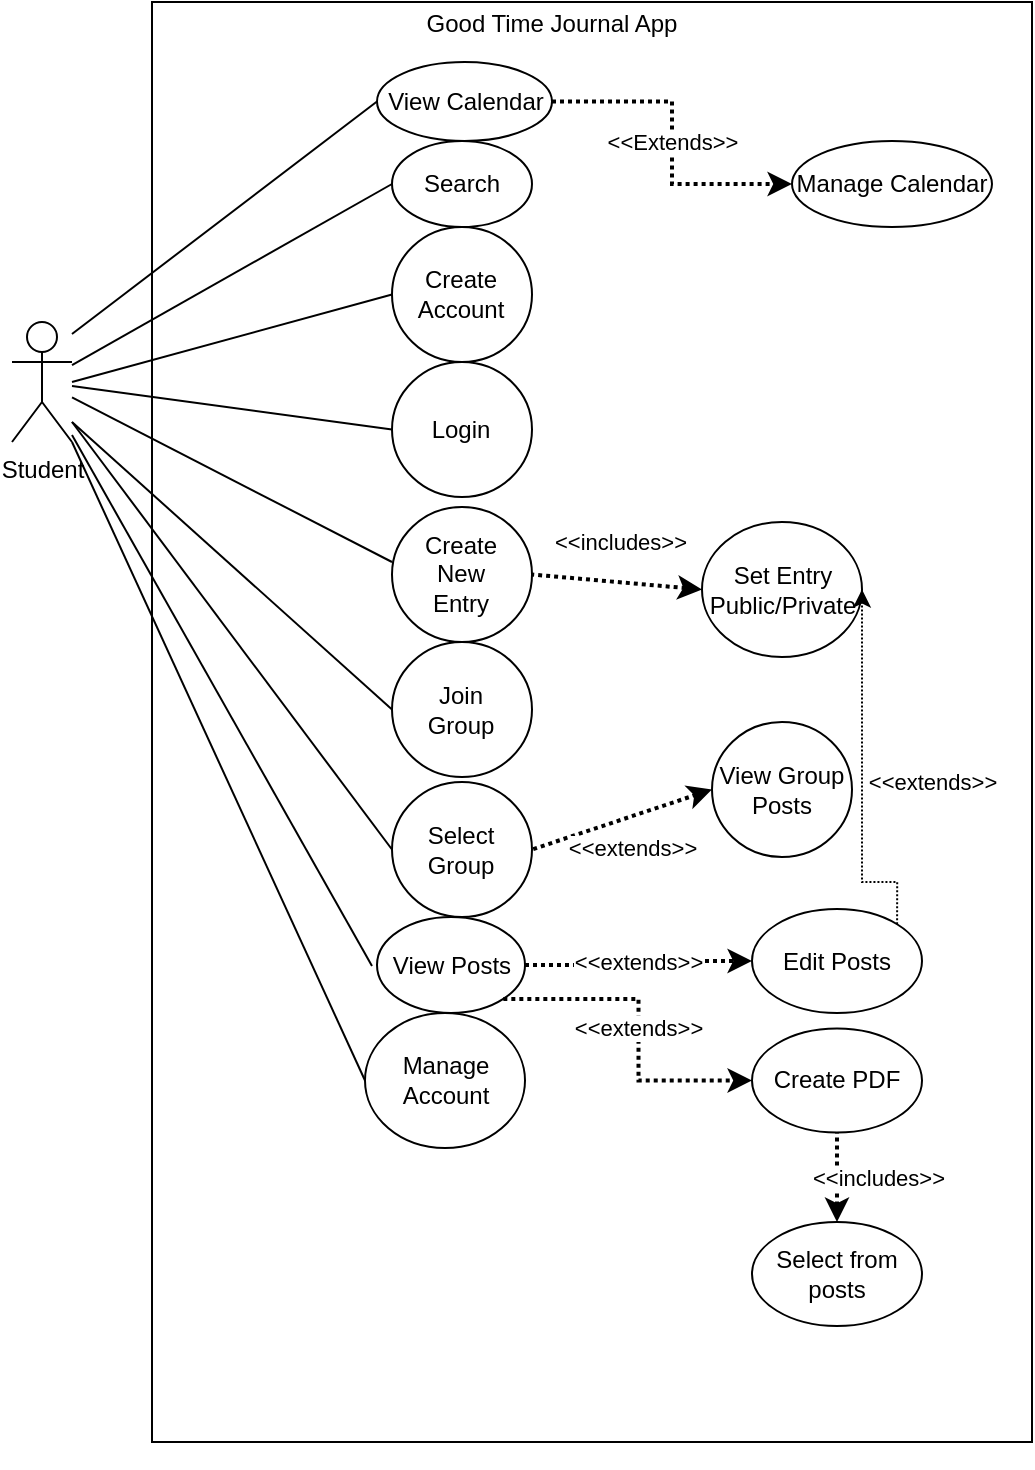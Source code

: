 <mxfile version="15.2.1" type="github">
  <diagram id="fqCkSu9vm9ViEe0apabM" name="Page-1">
    <mxGraphModel dx="1422" dy="794" grid="1" gridSize="10" guides="1" tooltips="1" connect="1" arrows="1" fold="1" page="1" pageScale="1" pageWidth="850" pageHeight="1100" math="0" shadow="0">
      <root>
        <mxCell id="0" />
        <mxCell id="1" parent="0" />
        <mxCell id="0rzklVT4OKaPTHBkq0-C-35" value="" style="group;movable=0;" parent="1" vertex="1" connectable="0">
          <mxGeometry x="350" y="100" width="290" height="632.81" as="geometry" />
        </mxCell>
        <mxCell id="0rzklVT4OKaPTHBkq0-C-66" value="" style="group;movable=0;" parent="0rzklVT4OKaPTHBkq0-C-35" vertex="1" connectable="0">
          <mxGeometry x="-150" y="-100" width="440" height="732.81" as="geometry" />
        </mxCell>
        <mxCell id="0rzklVT4OKaPTHBkq0-C-1" value="" style="rounded=0;whiteSpace=wrap;html=1;expand=0;editable=0;" parent="0rzklVT4OKaPTHBkq0-C-66" vertex="1">
          <mxGeometry width="440" height="720" as="geometry" />
        </mxCell>
        <mxCell id="0rzklVT4OKaPTHBkq0-C-65" value="Good Time Journal App" style="text;html=1;strokeColor=none;fillColor=none;align=center;verticalAlign=middle;whiteSpace=wrap;rounded=0;" parent="0rzklVT4OKaPTHBkq0-C-66" vertex="1">
          <mxGeometry x="130" width="140" height="22.5" as="geometry" />
        </mxCell>
        <mxCell id="0rzklVT4OKaPTHBkq0-C-53" value="&amp;lt;&amp;lt;includes&amp;gt;&amp;gt;" style="endArrow=none;html=1;strokeWidth=2;startArrow=classic;startFill=1;entryX=1;entryY=0.5;entryDx=0;entryDy=0;exitX=0;exitY=0.5;exitDx=0;exitDy=0;dashed=1;dashPattern=1 1;" parent="0rzklVT4OKaPTHBkq0-C-66" source="0rzklVT4OKaPTHBkq0-C-45" target="0rzklVT4OKaPTHBkq0-C-42" edge="1">
          <mxGeometry y="-20" width="50" height="50" relative="1" as="geometry">
            <mxPoint x="320" y="393.75" as="sourcePoint" />
            <mxPoint x="370" y="337.5" as="targetPoint" />
            <Array as="points" />
            <mxPoint as="offset" />
          </mxGeometry>
        </mxCell>
        <mxCell id="0rzklVT4OKaPTHBkq0-C-54" value="" style="group" parent="0rzklVT4OKaPTHBkq0-C-66" vertex="1" connectable="0">
          <mxGeometry x="120" y="320" width="70" height="67.5" as="geometry" />
        </mxCell>
        <mxCell id="0rzklVT4OKaPTHBkq0-C-55" value="" style="ellipse;whiteSpace=wrap;html=1;" parent="0rzklVT4OKaPTHBkq0-C-54" vertex="1">
          <mxGeometry width="70" height="67.5" as="geometry" />
        </mxCell>
        <mxCell id="0rzklVT4OKaPTHBkq0-C-56" value="Join Group" style="text;html=1;strokeColor=none;fillColor=none;align=center;verticalAlign=middle;whiteSpace=wrap;rounded=0;" parent="0rzklVT4OKaPTHBkq0-C-54" vertex="1">
          <mxGeometry x="23.333" y="25.312" width="23.333" height="16.875" as="geometry" />
        </mxCell>
        <mxCell id="0rzklVT4OKaPTHBkq0-C-89" value="&amp;lt;&amp;lt;extends&amp;gt;&amp;gt;" style="endArrow=none;html=1;strokeWidth=2;startArrow=classic;startFill=1;dashed=1;dashPattern=1 1;entryX=1;entryY=0.5;entryDx=0;entryDy=0;exitX=0;exitY=0.5;exitDx=0;exitDy=0;" parent="0rzklVT4OKaPTHBkq0-C-66" source="0rzklVT4OKaPTHBkq0-C-58" target="0rzklVT4OKaPTHBkq0-C-75" edge="1">
          <mxGeometry x="-0.006" y="15" width="50" height="50" relative="1" as="geometry">
            <mxPoint x="520" y="480" as="sourcePoint" />
            <mxPoint x="230" y="381.094" as="targetPoint" />
            <Array as="points" />
            <mxPoint as="offset" />
          </mxGeometry>
        </mxCell>
        <mxCell id="-kTuXStXJfN16XEMPzo_-2" value="Manage Account" style="ellipse;whiteSpace=wrap;html=1;" parent="0rzklVT4OKaPTHBkq0-C-66" vertex="1">
          <mxGeometry x="106.5" y="505.5" width="80" height="67.5" as="geometry" />
        </mxCell>
        <mxCell id="0rzklVT4OKaPTHBkq0-C-74" value="" style="group" parent="0rzklVT4OKaPTHBkq0-C-66" vertex="1" connectable="0">
          <mxGeometry x="120" y="390" width="70" height="67.5" as="geometry" />
        </mxCell>
        <mxCell id="0rzklVT4OKaPTHBkq0-C-75" value="" style="ellipse;whiteSpace=wrap;html=1;" parent="0rzklVT4OKaPTHBkq0-C-74" vertex="1">
          <mxGeometry width="70" height="67.5" as="geometry" />
        </mxCell>
        <mxCell id="0rzklVT4OKaPTHBkq0-C-76" value="Select Group" style="text;html=1;strokeColor=none;fillColor=none;align=center;verticalAlign=middle;whiteSpace=wrap;rounded=0;" parent="0rzklVT4OKaPTHBkq0-C-74" vertex="1">
          <mxGeometry x="23.333" y="25.312" width="23.333" height="16.875" as="geometry" />
        </mxCell>
        <mxCell id="0rzklVT4OKaPTHBkq0-C-41" value="" style="group" parent="0rzklVT4OKaPTHBkq0-C-66" vertex="1" connectable="0">
          <mxGeometry x="120" y="252.5" width="70" height="67.5" as="geometry" />
        </mxCell>
        <mxCell id="0rzklVT4OKaPTHBkq0-C-42" value="" style="ellipse;whiteSpace=wrap;html=1;" parent="0rzklVT4OKaPTHBkq0-C-41" vertex="1">
          <mxGeometry width="70" height="67.5" as="geometry" />
        </mxCell>
        <mxCell id="0rzklVT4OKaPTHBkq0-C-43" value="Create New Entry" style="text;html=1;strokeColor=none;fillColor=none;align=center;verticalAlign=middle;whiteSpace=wrap;rounded=0;" parent="0rzklVT4OKaPTHBkq0-C-41" vertex="1">
          <mxGeometry x="23.333" y="25.312" width="23.333" height="16.875" as="geometry" />
        </mxCell>
        <mxCell id="0rzklVT4OKaPTHBkq0-C-38" value="" style="group" parent="0rzklVT4OKaPTHBkq0-C-66" vertex="1" connectable="0">
          <mxGeometry x="120" y="180" width="70" height="67.5" as="geometry" />
        </mxCell>
        <mxCell id="0rzklVT4OKaPTHBkq0-C-39" value="" style="ellipse;whiteSpace=wrap;html=1;" parent="0rzklVT4OKaPTHBkq0-C-38" vertex="1">
          <mxGeometry width="70" height="67.5" as="geometry" />
        </mxCell>
        <mxCell id="0rzklVT4OKaPTHBkq0-C-40" value="&lt;div&gt;Login&lt;/div&gt;" style="text;html=1;strokeColor=none;fillColor=none;align=center;verticalAlign=middle;whiteSpace=wrap;rounded=0;" parent="0rzklVT4OKaPTHBkq0-C-38" vertex="1">
          <mxGeometry x="23.333" y="25.312" width="23.333" height="16.875" as="geometry" />
        </mxCell>
        <mxCell id="0rzklVT4OKaPTHBkq0-C-44" value="" style="group" parent="0rzklVT4OKaPTHBkq0-C-66" vertex="1" connectable="0">
          <mxGeometry x="275" y="260" width="80" height="67.5" as="geometry" />
        </mxCell>
        <mxCell id="0rzklVT4OKaPTHBkq0-C-45" value="" style="ellipse;whiteSpace=wrap;html=1;" parent="0rzklVT4OKaPTHBkq0-C-44" vertex="1">
          <mxGeometry width="80" height="67.5" as="geometry" />
        </mxCell>
        <mxCell id="0rzklVT4OKaPTHBkq0-C-46" value="&lt;div&gt;Set Entry Public/Private&lt;/div&gt;" style="text;html=1;strokeColor=none;fillColor=none;align=center;verticalAlign=middle;whiteSpace=wrap;rounded=0;" parent="0rzklVT4OKaPTHBkq0-C-44" vertex="1">
          <mxGeometry x="26.667" y="25.312" width="26.667" height="16.875" as="geometry" />
        </mxCell>
        <mxCell id="0rzklVT4OKaPTHBkq0-C-67" value="" style="group" parent="0rzklVT4OKaPTHBkq0-C-66" vertex="1" connectable="0">
          <mxGeometry x="120" y="112.5" width="70" height="67.5" as="geometry" />
        </mxCell>
        <mxCell id="0rzklVT4OKaPTHBkq0-C-68" value="" style="ellipse;whiteSpace=wrap;html=1;" parent="0rzklVT4OKaPTHBkq0-C-67" vertex="1">
          <mxGeometry width="70" height="67.5" as="geometry" />
        </mxCell>
        <mxCell id="0rzklVT4OKaPTHBkq0-C-69" value="Create Account" style="text;html=1;strokeColor=none;fillColor=none;align=center;verticalAlign=middle;whiteSpace=wrap;rounded=0;" parent="0rzklVT4OKaPTHBkq0-C-67" vertex="1">
          <mxGeometry x="23.333" y="25.312" width="23.333" height="16.875" as="geometry" />
        </mxCell>
        <mxCell id="-kTuXStXJfN16XEMPzo_-14" value="Search" style="ellipse;whiteSpace=wrap;html=1;" parent="0rzklVT4OKaPTHBkq0-C-66" vertex="1">
          <mxGeometry x="120" y="69.5" width="70" height="43" as="geometry" />
        </mxCell>
        <mxCell id="-kTuXStXJfN16XEMPzo_-15" value="View Calendar" style="ellipse;whiteSpace=wrap;html=1;" parent="0rzklVT4OKaPTHBkq0-C-66" vertex="1">
          <mxGeometry x="112.5" y="30" width="87.5" height="39.5" as="geometry" />
        </mxCell>
        <mxCell id="-kTuXStXJfN16XEMPzo_-20" value="&amp;lt;&amp;lt;Extends&amp;gt;&amp;gt;" style="edgeStyle=orthogonalEdgeStyle;rounded=0;orthogonalLoop=1;jettySize=auto;html=1;dashed=1;dashPattern=1 1;endArrow=classic;endFill=1;strokeColor=#000000;strokeWidth=2;entryX=0;entryY=0.5;entryDx=0;entryDy=0;exitX=1;exitY=0.5;exitDx=0;exitDy=0;" parent="0rzklVT4OKaPTHBkq0-C-66" source="-kTuXStXJfN16XEMPzo_-15" target="-kTuXStXJfN16XEMPzo_-16" edge="1">
          <mxGeometry relative="1" as="geometry">
            <mxPoint x="500" y="270" as="sourcePoint" />
          </mxGeometry>
        </mxCell>
        <mxCell id="-kTuXStXJfN16XEMPzo_-16" value="Manage Calendar" style="ellipse;whiteSpace=wrap;html=1;" parent="0rzklVT4OKaPTHBkq0-C-66" vertex="1">
          <mxGeometry x="320" y="69.5" width="100" height="43" as="geometry" />
        </mxCell>
        <mxCell id="0rzklVT4OKaPTHBkq0-C-58" value="View Group Posts" style="ellipse;whiteSpace=wrap;html=1;" parent="0rzklVT4OKaPTHBkq0-C-66" vertex="1">
          <mxGeometry x="280" y="360" width="70" height="67.5" as="geometry" />
        </mxCell>
        <mxCell id="-kTuXStXJfN16XEMPzo_-21" value="View Posts" style="ellipse;whiteSpace=wrap;html=1;" parent="0rzklVT4OKaPTHBkq0-C-66" vertex="1">
          <mxGeometry x="112.5" y="457.5" width="74" height="48" as="geometry" />
        </mxCell>
        <mxCell id="-kTuXStXJfN16XEMPzo_-23" value="&amp;lt;&amp;lt;extends&amp;gt;&amp;gt;" style="edgeStyle=orthogonalEdgeStyle;rounded=0;orthogonalLoop=1;jettySize=auto;html=1;dashed=1;dashPattern=1 1;endArrow=classic;endFill=1;strokeColor=#000000;strokeWidth=2;entryX=0;entryY=0.5;entryDx=0;entryDy=0;exitX=1;exitY=0.5;exitDx=0;exitDy=0;" parent="0rzklVT4OKaPTHBkq0-C-66" source="-kTuXStXJfN16XEMPzo_-21" target="-kTuXStXJfN16XEMPzo_-22" edge="1">
          <mxGeometry relative="1" as="geometry">
            <mxPoint x="500" y="600" as="sourcePoint" />
          </mxGeometry>
        </mxCell>
        <mxCell id="-kTuXStXJfN16XEMPzo_-22" value="Edit Posts" style="ellipse;whiteSpace=wrap;html=1;" parent="0rzklVT4OKaPTHBkq0-C-66" vertex="1">
          <mxGeometry x="300" y="453.5" width="85" height="52" as="geometry" />
        </mxCell>
        <mxCell id="-kTuXStXJfN16XEMPzo_-25" value="&amp;lt;&amp;lt;extends&amp;gt;&amp;gt;" style="edgeStyle=orthogonalEdgeStyle;rounded=0;orthogonalLoop=1;jettySize=auto;html=1;endArrow=classic;endFill=1;strokeWidth=1;dashed=1;dashPattern=1 1;entryX=1;entryY=0.5;entryDx=0;entryDy=0;exitX=1;exitY=0;exitDx=0;exitDy=0;" parent="0rzklVT4OKaPTHBkq0-C-66" source="-kTuXStXJfN16XEMPzo_-22" target="0rzklVT4OKaPTHBkq0-C-45" edge="1">
          <mxGeometry x="-0.04" y="-35" relative="1" as="geometry">
            <Array as="points">
              <mxPoint x="373" y="440" />
              <mxPoint x="355" y="440" />
            </Array>
            <mxPoint x="510" y="330" as="sourcePoint" />
            <mxPoint x="510" y="470" as="targetPoint" />
            <mxPoint as="offset" />
          </mxGeometry>
        </mxCell>
        <mxCell id="X9dqfl4tY2rCqgY5y9d6-16" value="Create PDF" style="ellipse;whiteSpace=wrap;html=1;" vertex="1" parent="0rzklVT4OKaPTHBkq0-C-66">
          <mxGeometry x="300" y="513.25" width="85" height="52" as="geometry" />
        </mxCell>
        <mxCell id="X9dqfl4tY2rCqgY5y9d6-17" value="Select from posts" style="ellipse;whiteSpace=wrap;html=1;" vertex="1" parent="0rzklVT4OKaPTHBkq0-C-66">
          <mxGeometry x="300" y="610" width="85" height="52" as="geometry" />
        </mxCell>
        <mxCell id="X9dqfl4tY2rCqgY5y9d6-18" value="&amp;lt;&amp;lt;includes&amp;gt;&amp;gt;" style="endArrow=none;html=1;strokeWidth=2;startArrow=classic;startFill=1;entryX=0.5;entryY=1;entryDx=0;entryDy=0;exitX=0.5;exitY=0;exitDx=0;exitDy=0;dashed=1;dashPattern=1 1;" edge="1" parent="0rzklVT4OKaPTHBkq0-C-66" source="X9dqfl4tY2rCqgY5y9d6-17" target="X9dqfl4tY2rCqgY5y9d6-16">
          <mxGeometry y="-20" width="50" height="50" relative="1" as="geometry">
            <mxPoint x="285" y="303.75" as="sourcePoint" />
            <mxPoint x="200" y="296.25" as="targetPoint" />
            <Array as="points" />
            <mxPoint as="offset" />
          </mxGeometry>
        </mxCell>
        <mxCell id="X9dqfl4tY2rCqgY5y9d6-19" value="&amp;lt;&amp;lt;extends&amp;gt;&amp;gt;" style="edgeStyle=orthogonalEdgeStyle;rounded=0;orthogonalLoop=1;jettySize=auto;html=1;dashed=1;dashPattern=1 1;endArrow=classic;endFill=1;strokeColor=#000000;strokeWidth=2;entryX=0;entryY=0.5;entryDx=0;entryDy=0;exitX=1;exitY=1;exitDx=0;exitDy=0;" edge="1" parent="0rzklVT4OKaPTHBkq0-C-66" source="-kTuXStXJfN16XEMPzo_-21" target="X9dqfl4tY2rCqgY5y9d6-16">
          <mxGeometry relative="1" as="geometry">
            <mxPoint x="196.5" y="491.5" as="sourcePoint" />
            <mxPoint x="310" y="489.5" as="targetPoint" />
          </mxGeometry>
        </mxCell>
        <mxCell id="0rzklVT4OKaPTHBkq0-C-2" value="Student" style="shape=umlActor;verticalLabelPosition=bottom;verticalAlign=top;html=1;outlineConnect=0;" parent="1" vertex="1">
          <mxGeometry x="130" y="160" width="30" height="60" as="geometry" />
        </mxCell>
        <mxCell id="X9dqfl4tY2rCqgY5y9d6-3" value="" style="endArrow=none;html=1;entryX=0;entryY=0.5;entryDx=0;entryDy=0;" edge="1" parent="1" source="0rzklVT4OKaPTHBkq0-C-2" target="-kTuXStXJfN16XEMPzo_-14">
          <mxGeometry width="50" height="50" relative="1" as="geometry">
            <mxPoint x="170" y="180" as="sourcePoint" />
            <mxPoint x="322.5" y="59.75" as="targetPoint" />
          </mxGeometry>
        </mxCell>
        <mxCell id="X9dqfl4tY2rCqgY5y9d6-2" value="" style="endArrow=none;html=1;entryX=0;entryY=0.5;entryDx=0;entryDy=0;" edge="1" parent="1" target="-kTuXStXJfN16XEMPzo_-15">
          <mxGeometry width="50" height="50" relative="1" as="geometry">
            <mxPoint x="160" y="166" as="sourcePoint" />
            <mxPoint x="300" y="100" as="targetPoint" />
          </mxGeometry>
        </mxCell>
        <mxCell id="X9dqfl4tY2rCqgY5y9d6-4" value="" style="endArrow=none;html=1;entryX=0;entryY=0.5;entryDx=0;entryDy=0;" edge="1" parent="1" target="0rzklVT4OKaPTHBkq0-C-68">
          <mxGeometry width="50" height="50" relative="1" as="geometry">
            <mxPoint x="160" y="190" as="sourcePoint" />
            <mxPoint x="322.5" y="59.75" as="targetPoint" />
          </mxGeometry>
        </mxCell>
        <mxCell id="X9dqfl4tY2rCqgY5y9d6-5" value="" style="endArrow=none;html=1;entryX=0;entryY=0.5;entryDx=0;entryDy=0;" edge="1" parent="1" source="0rzklVT4OKaPTHBkq0-C-2" target="0rzklVT4OKaPTHBkq0-C-39">
          <mxGeometry width="50" height="50" relative="1" as="geometry">
            <mxPoint x="180" y="186" as="sourcePoint" />
            <mxPoint x="332.5" y="69.75" as="targetPoint" />
          </mxGeometry>
        </mxCell>
        <mxCell id="X9dqfl4tY2rCqgY5y9d6-6" value="" style="endArrow=none;html=1;entryX=0;entryY=0.5;entryDx=0;entryDy=0;exitX=1;exitY=1;exitDx=0;exitDy=0;exitPerimeter=0;" edge="1" parent="1" source="0rzklVT4OKaPTHBkq0-C-2" target="-kTuXStXJfN16XEMPzo_-2">
          <mxGeometry width="50" height="50" relative="1" as="geometry">
            <mxPoint x="190" y="196" as="sourcePoint" />
            <mxPoint x="342.5" y="79.75" as="targetPoint" />
          </mxGeometry>
        </mxCell>
        <mxCell id="X9dqfl4tY2rCqgY5y9d6-7" value="" style="endArrow=none;html=1;" edge="1" parent="1" source="0rzklVT4OKaPTHBkq0-C-2">
          <mxGeometry width="50" height="50" relative="1" as="geometry">
            <mxPoint x="200" y="206" as="sourcePoint" />
            <mxPoint x="310" y="482" as="targetPoint" />
          </mxGeometry>
        </mxCell>
        <mxCell id="X9dqfl4tY2rCqgY5y9d6-8" value="" style="endArrow=none;html=1;entryX=0;entryY=0.5;entryDx=0;entryDy=0;" edge="1" parent="1" target="0rzklVT4OKaPTHBkq0-C-75">
          <mxGeometry width="50" height="50" relative="1" as="geometry">
            <mxPoint x="160" y="210" as="sourcePoint" />
            <mxPoint x="362.5" y="99.75" as="targetPoint" />
          </mxGeometry>
        </mxCell>
        <mxCell id="X9dqfl4tY2rCqgY5y9d6-9" value="" style="endArrow=none;html=1;entryX=0;entryY=0.5;entryDx=0;entryDy=0;" edge="1" parent="1" target="0rzklVT4OKaPTHBkq0-C-55">
          <mxGeometry width="50" height="50" relative="1" as="geometry">
            <mxPoint x="160" y="210" as="sourcePoint" />
            <mxPoint x="372.5" y="109.75" as="targetPoint" />
          </mxGeometry>
        </mxCell>
        <mxCell id="X9dqfl4tY2rCqgY5y9d6-10" value="" style="endArrow=none;html=1;" edge="1" parent="1" source="0rzklVT4OKaPTHBkq0-C-2">
          <mxGeometry width="50" height="50" relative="1" as="geometry">
            <mxPoint x="230" y="236" as="sourcePoint" />
            <mxPoint x="320" y="280" as="targetPoint" />
          </mxGeometry>
        </mxCell>
      </root>
    </mxGraphModel>
  </diagram>
</mxfile>
